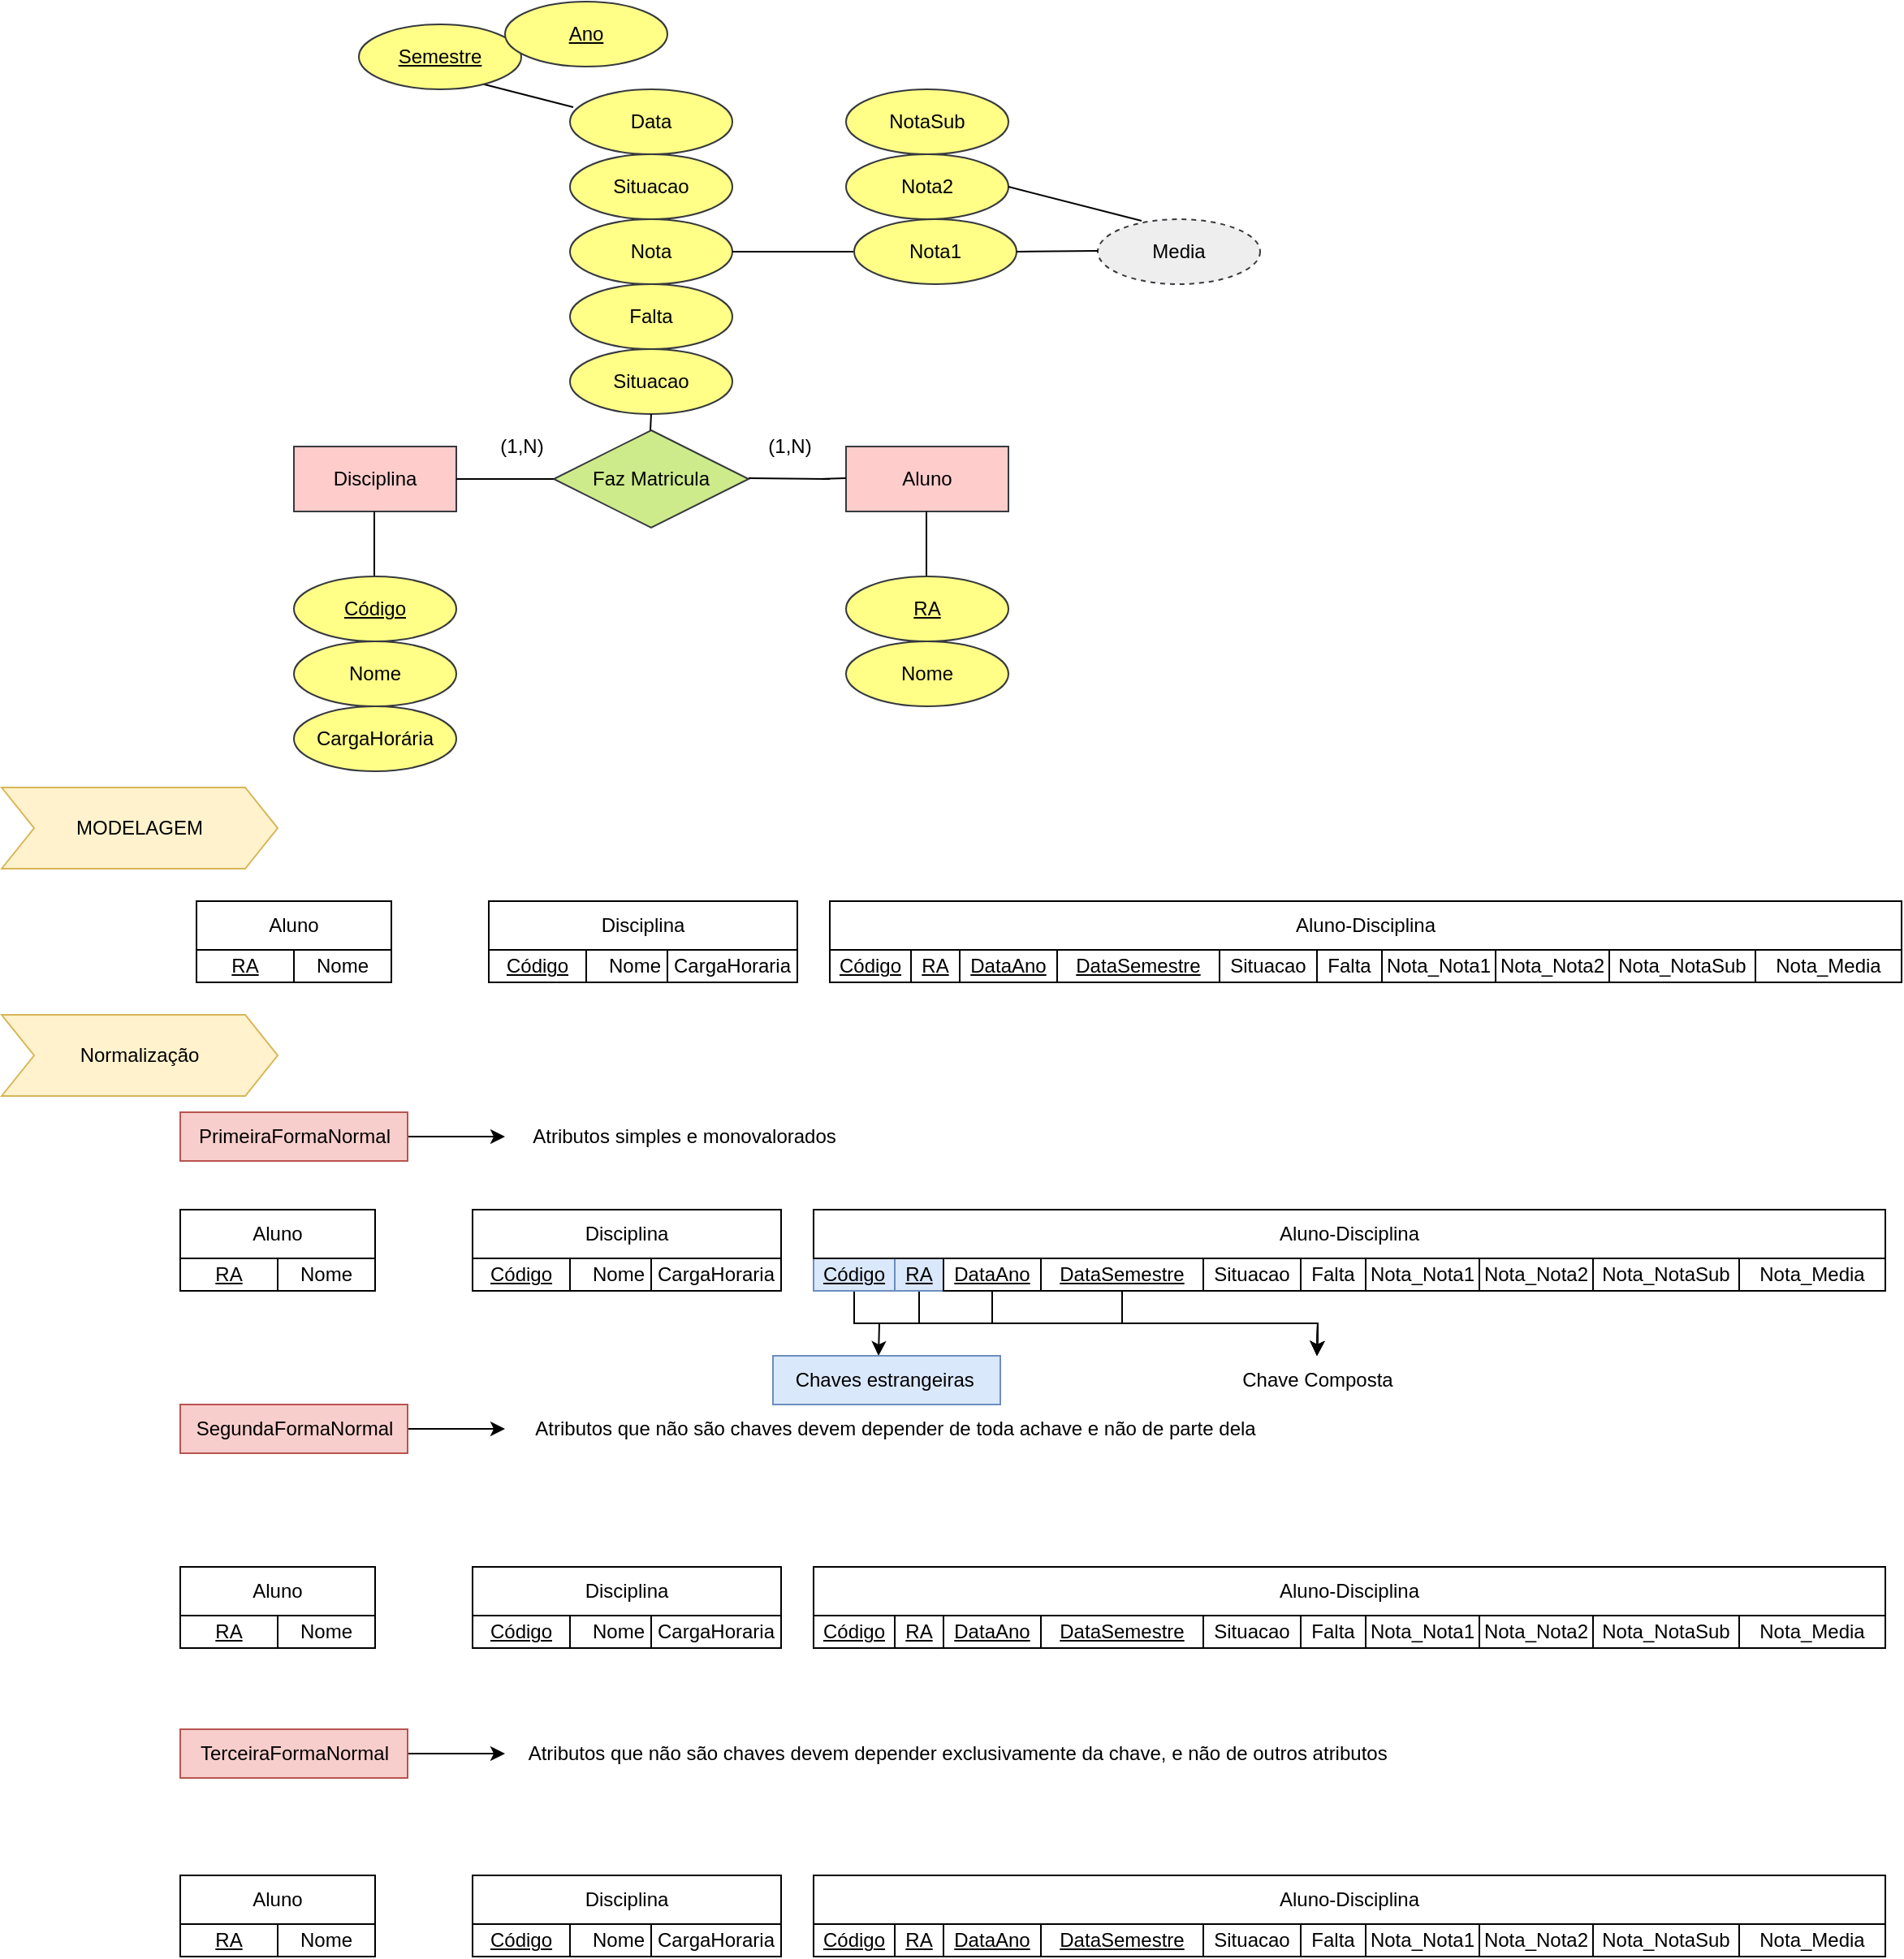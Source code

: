 <mxfile version="20.2.3" type="device"><diagram id="MY3SdygIBj5ex5s7WHSf" name="Página-1"><mxGraphModel dx="868" dy="1711" grid="1" gridSize="10" guides="1" tooltips="1" connect="1" arrows="1" fold="1" page="1" pageScale="1" pageWidth="827" pageHeight="1169" math="0" shadow="0"><root><mxCell id="0"/><mxCell id="1" parent="0"/><mxCell id="welhRELQSQNeEssSq6Un-1" value="Aluno" style="whiteSpace=wrap;html=1;align=center;fillColor=#ffcccc;strokeColor=#36393d;" parent="1" vertex="1"><mxGeometry x="530" y="-350" width="100" height="40" as="geometry"/></mxCell><mxCell id="welhRELQSQNeEssSq6Un-2" value="Nome" style="ellipse;whiteSpace=wrap;html=1;align=center;fillColor=#ffff88;strokeColor=#36393d;" parent="1" vertex="1"><mxGeometry x="530" y="-230" width="100" height="40" as="geometry"/></mxCell><mxCell id="welhRELQSQNeEssSq6Un-3" value="Disciplina" style="whiteSpace=wrap;html=1;align=center;fillColor=#ffcccc;strokeColor=#36393d;" parent="1" vertex="1"><mxGeometry x="190" y="-350" width="100" height="40" as="geometry"/></mxCell><mxCell id="welhRELQSQNeEssSq6Un-4" value="Faz Matricula" style="shape=rhombus;perimeter=rhombusPerimeter;whiteSpace=wrap;html=1;align=center;fillColor=#cdeb8b;strokeColor=#36393d;" parent="1" vertex="1"><mxGeometry x="350" y="-360" width="120" height="60" as="geometry"/></mxCell><mxCell id="welhRELQSQNeEssSq6Un-6" value="" style="endArrow=none;html=1;rounded=0;entryX=0;entryY=0.5;entryDx=0;entryDy=0;exitX=1;exitY=0.5;exitDx=0;exitDy=0;exitPerimeter=0;startArrow=none;" parent="1" target="welhRELQSQNeEssSq6Un-4" edge="1"><mxGeometry relative="1" as="geometry"><mxPoint x="340" y="-330" as="sourcePoint"/><mxPoint x="430" y="-340.5" as="targetPoint"/></mxGeometry></mxCell><mxCell id="welhRELQSQNeEssSq6Un-8" value="" style="endArrow=none;html=1;rounded=0;entryX=0;entryY=0.5;entryDx=0;entryDy=0;exitX=1;exitY=0.5;exitDx=0;exitDy=0;exitPerimeter=0;startArrow=none;" parent="1" edge="1"><mxGeometry relative="1" as="geometry"><mxPoint x="515" y="-330" as="sourcePoint"/><mxPoint x="530" y="-330.5" as="targetPoint"/></mxGeometry></mxCell><mxCell id="welhRELQSQNeEssSq6Un-10" value="" style="endArrow=none;html=1;rounded=0;exitX=1;exitY=0.5;exitDx=0;exitDy=0;exitPerimeter=0;" parent="1" edge="1"><mxGeometry relative="1" as="geometry"><mxPoint x="579.5" y="-310" as="sourcePoint"/><mxPoint x="579.5" y="-270" as="targetPoint"/></mxGeometry></mxCell><mxCell id="welhRELQSQNeEssSq6Un-11" value="&lt;u&gt;RA&lt;/u&gt;" style="ellipse;whiteSpace=wrap;html=1;align=center;fillColor=#ffff88;strokeColor=#36393d;" parent="1" vertex="1"><mxGeometry x="530" y="-270" width="100" height="40" as="geometry"/></mxCell><mxCell id="welhRELQSQNeEssSq6Un-14" value="Nota" style="ellipse;whiteSpace=wrap;html=1;align=center;fillColor=#ffff88;strokeColor=#36393d;" parent="1" vertex="1"><mxGeometry x="360" y="-490" width="100" height="40" as="geometry"/></mxCell><mxCell id="welhRELQSQNeEssSq6Un-15" value="" style="endArrow=none;html=1;rounded=0;exitX=1;exitY=0.5;exitDx=0;exitDy=0;exitPerimeter=0;" parent="1" edge="1"><mxGeometry relative="1" as="geometry"><mxPoint x="239.5" y="-310" as="sourcePoint"/><mxPoint x="239.5" y="-270" as="targetPoint"/></mxGeometry></mxCell><mxCell id="welhRELQSQNeEssSq6Un-17" value="&lt;u&gt;Código&lt;/u&gt;" style="ellipse;whiteSpace=wrap;html=1;align=center;fillColor=#ffff88;strokeColor=#36393d;" parent="1" vertex="1"><mxGeometry x="190" y="-270" width="100" height="40" as="geometry"/></mxCell><mxCell id="welhRELQSQNeEssSq6Un-20" value="CargaHorária" style="ellipse;whiteSpace=wrap;html=1;align=center;fillColor=#ffff88;strokeColor=#36393d;" parent="1" vertex="1"><mxGeometry x="190" y="-190" width="100" height="40" as="geometry"/></mxCell><mxCell id="welhRELQSQNeEssSq6Un-21" value="Nome" style="ellipse;whiteSpace=wrap;html=1;align=center;fillColor=#ffff88;strokeColor=#36393d;" parent="1" vertex="1"><mxGeometry x="190" y="-230" width="100" height="40" as="geometry"/></mxCell><mxCell id="welhRELQSQNeEssSq6Un-26" value="" style="endArrow=none;html=1;rounded=0;" parent="1" edge="1"><mxGeometry relative="1" as="geometry"><mxPoint x="460" y="-470" as="sourcePoint"/><mxPoint x="545" y="-470" as="targetPoint"/></mxGeometry></mxCell><mxCell id="welhRELQSQNeEssSq6Un-27" value="Nota1" style="ellipse;whiteSpace=wrap;html=1;align=center;fillColor=#ffff88;strokeColor=#36393d;" parent="1" vertex="1"><mxGeometry x="535" y="-490" width="100" height="40" as="geometry"/></mxCell><mxCell id="welhRELQSQNeEssSq6Un-28" value="Nota2" style="ellipse;whiteSpace=wrap;html=1;align=center;fillColor=#ffff88;strokeColor=#36393d;" parent="1" vertex="1"><mxGeometry x="530" y="-530" width="100" height="40" as="geometry"/></mxCell><mxCell id="welhRELQSQNeEssSq6Un-29" value="Media" style="ellipse;whiteSpace=wrap;html=1;align=center;dashed=1;fillColor=#eeeeee;strokeColor=#36393d;" parent="1" vertex="1"><mxGeometry x="685" y="-490" width="100" height="40" as="geometry"/></mxCell><mxCell id="welhRELQSQNeEssSq6Un-52" value="" style="endArrow=none;html=1;rounded=0;exitX=1;exitY=0.5;exitDx=0;exitDy=0;exitPerimeter=0;" parent="1" source="welhRELQSQNeEssSq6Un-3" edge="1"><mxGeometry relative="1" as="geometry"><mxPoint x="290" y="-330" as="sourcePoint"/><mxPoint x="340" y="-330" as="targetPoint"/></mxGeometry></mxCell><mxCell id="welhRELQSQNeEssSq6Un-53" value="" style="endArrow=none;html=1;rounded=0;exitX=1;exitY=0.5;exitDx=0;exitDy=0;exitPerimeter=0;" parent="1" edge="1"><mxGeometry relative="1" as="geometry"><mxPoint x="470" y="-330.5" as="sourcePoint"/><mxPoint x="520" y="-330" as="targetPoint"/></mxGeometry></mxCell><mxCell id="welhRELQSQNeEssSq6Un-54" value="NotaSub" style="ellipse;whiteSpace=wrap;html=1;align=center;fillColor=#ffff88;strokeColor=#36393d;" parent="1" vertex="1"><mxGeometry x="530" y="-570" width="100" height="40" as="geometry"/></mxCell><mxCell id="welhRELQSQNeEssSq6Un-95" value="(1,N)" style="text;html=1;align=center;verticalAlign=middle;resizable=0;points=[];autosize=1;strokeColor=none;fillColor=none;" parent="1" vertex="1"><mxGeometry x="305" y="-365" width="50" height="30" as="geometry"/></mxCell><mxCell id="welhRELQSQNeEssSq6Un-96" value="(1,N)" style="text;html=1;align=center;verticalAlign=middle;resizable=0;points=[];autosize=1;strokeColor=none;fillColor=none;" parent="1" vertex="1"><mxGeometry x="470" y="-365" width="50" height="30" as="geometry"/></mxCell><mxCell id="welhRELQSQNeEssSq6Un-42" value="Falta" style="ellipse;whiteSpace=wrap;html=1;align=center;fillColor=#ffff88;strokeColor=#36393d;" parent="1" vertex="1"><mxGeometry x="360" y="-450" width="100" height="40" as="geometry"/></mxCell><mxCell id="welhRELQSQNeEssSq6Un-97" value="" style="endArrow=none;html=1;rounded=0;" parent="1" target="welhRELQSQNeEssSq6Un-42" edge="1"><mxGeometry relative="1" as="geometry"><mxPoint x="409.5" y="-410" as="sourcePoint"/><mxPoint x="410" y="-370" as="targetPoint"/></mxGeometry></mxCell><mxCell id="welhRELQSQNeEssSq6Un-98" value="Situacao" style="ellipse;whiteSpace=wrap;html=1;align=center;fillColor=#ffff88;strokeColor=#36393d;" parent="1" vertex="1"><mxGeometry x="360" y="-410" width="100" height="40" as="geometry"/></mxCell><mxCell id="welhRELQSQNeEssSq6Un-99" value="" style="endArrow=none;html=1;rounded=0;" parent="1" edge="1"><mxGeometry relative="1" as="geometry"><mxPoint x="635" y="-470" as="sourcePoint"/><mxPoint x="685" y="-470.5" as="targetPoint"/></mxGeometry></mxCell><mxCell id="welhRELQSQNeEssSq6Un-101" value="" style="endArrow=none;html=1;rounded=0;exitX=1;exitY=0.5;exitDx=0;exitDy=0;entryX=0.27;entryY=0.025;entryDx=0;entryDy=0;entryPerimeter=0;" parent="1" source="welhRELQSQNeEssSq6Un-28" target="welhRELQSQNeEssSq6Un-29" edge="1"><mxGeometry relative="1" as="geometry"><mxPoint x="820" y="-130" as="sourcePoint"/><mxPoint x="870" y="-130.5" as="targetPoint"/></mxGeometry></mxCell><mxCell id="welhRELQSQNeEssSq6Un-131" value="" style="endArrow=none;html=1;rounded=0;exitX=0.5;exitY=1;exitDx=0;exitDy=0;" parent="1" source="welhRELQSQNeEssSq6Un-98" edge="1"><mxGeometry relative="1" as="geometry"><mxPoint x="409.5" y="-400" as="sourcePoint"/><mxPoint x="409.5" y="-360" as="targetPoint"/></mxGeometry></mxCell><mxCell id="welhRELQSQNeEssSq6Un-144" value="Aluno" style="whiteSpace=wrap;html=1;" parent="1" vertex="1"><mxGeometry x="130" y="-70" width="120" height="30" as="geometry"/></mxCell><mxCell id="welhRELQSQNeEssSq6Un-145" value="&lt;u&gt;RA&lt;/u&gt;" style="whiteSpace=wrap;html=1;" parent="1" vertex="1"><mxGeometry x="130" y="-40" width="60" height="20" as="geometry"/></mxCell><mxCell id="welhRELQSQNeEssSq6Un-146" value="Nome" style="whiteSpace=wrap;html=1;" parent="1" vertex="1"><mxGeometry x="190" y="-40" width="60" height="20" as="geometry"/></mxCell><mxCell id="welhRELQSQNeEssSq6Un-147" value="Disciplina" style="whiteSpace=wrap;html=1;" parent="1" vertex="1"><mxGeometry x="310" y="-70" width="190" height="30" as="geometry"/></mxCell><mxCell id="welhRELQSQNeEssSq6Un-148" value="&lt;u&gt;Código&lt;/u&gt;" style="whiteSpace=wrap;html=1;" parent="1" vertex="1"><mxGeometry x="310" y="-40" width="60" height="20" as="geometry"/></mxCell><mxCell id="welhRELQSQNeEssSq6Un-149" value="Nome" style="whiteSpace=wrap;html=1;" parent="1" vertex="1"><mxGeometry x="370" y="-40" width="60" height="20" as="geometry"/></mxCell><mxCell id="welhRELQSQNeEssSq6Un-151" value="CargaHoraria" style="whiteSpace=wrap;html=1;" parent="1" vertex="1"><mxGeometry x="420" y="-40" width="80" height="20" as="geometry"/></mxCell><mxCell id="welhRELQSQNeEssSq6Un-152" value="&lt;u&gt;Código&lt;/u&gt;" style="whiteSpace=wrap;html=1;" parent="1" vertex="1"><mxGeometry x="520" y="-40" width="50" height="20" as="geometry"/></mxCell><mxCell id="welhRELQSQNeEssSq6Un-153" value="&lt;u&gt;RA&lt;/u&gt;" style="whiteSpace=wrap;html=1;" parent="1" vertex="1"><mxGeometry x="570" y="-40" width="30" height="20" as="geometry"/></mxCell><mxCell id="welhRELQSQNeEssSq6Un-154" value="&lt;u&gt;DataAno&lt;/u&gt;" style="whiteSpace=wrap;html=1;" parent="1" vertex="1"><mxGeometry x="600" y="-40" width="60" height="20" as="geometry"/></mxCell><mxCell id="welhRELQSQNeEssSq6Un-155" value="Falta" style="whiteSpace=wrap;html=1;" parent="1" vertex="1"><mxGeometry x="820" y="-40" width="40" height="20" as="geometry"/></mxCell><mxCell id="welhRELQSQNeEssSq6Un-157" value="Situacao" style="whiteSpace=wrap;html=1;" parent="1" vertex="1"><mxGeometry x="760" y="-40" width="60" height="20" as="geometry"/></mxCell><mxCell id="welhRELQSQNeEssSq6Un-159" value="Aluno-Disciplina" style="whiteSpace=wrap;html=1;" parent="1" vertex="1"><mxGeometry x="520" y="-70" width="660" height="30" as="geometry"/></mxCell><mxCell id="4h064dAo2M6Eaf0Wkksi-1" value="Situacao" style="ellipse;whiteSpace=wrap;html=1;align=center;fillColor=#ffff88;strokeColor=#36393d;" parent="1" vertex="1"><mxGeometry x="360" y="-530" width="100" height="40" as="geometry"/></mxCell><mxCell id="4h064dAo2M6Eaf0Wkksi-2" value="Data" style="ellipse;whiteSpace=wrap;html=1;align=center;fillColor=#ffff88;strokeColor=#36393d;" parent="1" vertex="1"><mxGeometry x="360" y="-570" width="100" height="40" as="geometry"/></mxCell><mxCell id="4h064dAo2M6Eaf0Wkksi-3" value="" style="endArrow=none;html=1;rounded=0;exitX=1;exitY=0.5;exitDx=0;exitDy=0;entryX=0.27;entryY=0.025;entryDx=0;entryDy=0;entryPerimeter=0;" parent="1" edge="1"><mxGeometry relative="1" as="geometry"><mxPoint x="280" y="-580" as="sourcePoint"/><mxPoint x="362" y="-559" as="targetPoint"/></mxGeometry></mxCell><mxCell id="4h064dAo2M6Eaf0Wkksi-4" value="&lt;u&gt;Semestre&lt;/u&gt;" style="ellipse;whiteSpace=wrap;html=1;align=center;fillColor=#ffff88;strokeColor=#36393d;" parent="1" vertex="1"><mxGeometry x="230" y="-610" width="100" height="40" as="geometry"/></mxCell><mxCell id="4h064dAo2M6Eaf0Wkksi-5" value="&lt;u&gt;Ano&lt;/u&gt;" style="ellipse;whiteSpace=wrap;html=1;align=center;fillColor=#ffff88;strokeColor=#36393d;" parent="1" vertex="1"><mxGeometry x="320" y="-624" width="100" height="40" as="geometry"/></mxCell><mxCell id="4h064dAo2M6Eaf0Wkksi-6" value="&lt;u&gt;DataSemestre&lt;/u&gt;" style="whiteSpace=wrap;html=1;" parent="1" vertex="1"><mxGeometry x="660" y="-40" width="100" height="20" as="geometry"/></mxCell><mxCell id="4h064dAo2M6Eaf0Wkksi-9" value="Nota_Nota1" style="whiteSpace=wrap;html=1;" parent="1" vertex="1"><mxGeometry x="860" y="-40" width="70" height="20" as="geometry"/></mxCell><mxCell id="4h064dAo2M6Eaf0Wkksi-10" value="Nota_Nota2" style="whiteSpace=wrap;html=1;" parent="1" vertex="1"><mxGeometry x="930" y="-40" width="70" height="20" as="geometry"/></mxCell><mxCell id="4h064dAo2M6Eaf0Wkksi-11" value="Nota_NotaSub" style="whiteSpace=wrap;html=1;" parent="1" vertex="1"><mxGeometry x="1000" y="-40" width="90" height="20" as="geometry"/></mxCell><mxCell id="4h064dAo2M6Eaf0Wkksi-12" value="Nota_Media" style="whiteSpace=wrap;html=1;" parent="1" vertex="1"><mxGeometry x="1090" y="-40" width="90" height="20" as="geometry"/></mxCell><mxCell id="4h064dAo2M6Eaf0Wkksi-14" value="MODELAGEM" style="shape=step;perimeter=stepPerimeter;whiteSpace=wrap;html=1;fixedSize=1;fillColor=#fff2cc;strokeColor=#d6b656;" parent="1" vertex="1"><mxGeometry x="10" y="-140" width="170" height="50" as="geometry"/></mxCell><mxCell id="4h064dAo2M6Eaf0Wkksi-16" value="Normalização" style="shape=step;perimeter=stepPerimeter;whiteSpace=wrap;html=1;fixedSize=1;fillColor=#fff2cc;strokeColor=#d6b656;" parent="1" vertex="1"><mxGeometry x="10" width="170" height="50" as="geometry"/></mxCell><mxCell id="j6pvevJv-Deq3NM5rLGk-2" style="edgeStyle=orthogonalEdgeStyle;rounded=0;orthogonalLoop=1;jettySize=auto;html=1;" parent="1" source="j6pvevJv-Deq3NM5rLGk-1" edge="1"><mxGeometry relative="1" as="geometry"><mxPoint x="320" y="75" as="targetPoint"/></mxGeometry></mxCell><mxCell id="j6pvevJv-Deq3NM5rLGk-1" value="PrimeiraFormaNormal" style="text;html=1;align=center;verticalAlign=middle;resizable=0;points=[];autosize=1;strokeColor=#b85450;fillColor=#f8cecc;" parent="1" vertex="1"><mxGeometry x="120" y="60" width="140" height="30" as="geometry"/></mxCell><mxCell id="j6pvevJv-Deq3NM5rLGk-3" value="Atributos simples e monovalorados" style="text;html=1;align=center;verticalAlign=middle;resizable=0;points=[];autosize=1;strokeColor=none;fillColor=none;" parent="1" vertex="1"><mxGeometry x="325" y="60" width="210" height="30" as="geometry"/></mxCell><mxCell id="j6pvevJv-Deq3NM5rLGk-4" value="Aluno" style="whiteSpace=wrap;html=1;" parent="1" vertex="1"><mxGeometry x="120" y="120" width="120" height="30" as="geometry"/></mxCell><mxCell id="j6pvevJv-Deq3NM5rLGk-5" value="&lt;u&gt;RA&lt;/u&gt;" style="whiteSpace=wrap;html=1;" parent="1" vertex="1"><mxGeometry x="120" y="150" width="60" height="20" as="geometry"/></mxCell><mxCell id="j6pvevJv-Deq3NM5rLGk-6" value="Nome" style="whiteSpace=wrap;html=1;" parent="1" vertex="1"><mxGeometry x="180" y="150" width="60" height="20" as="geometry"/></mxCell><mxCell id="j6pvevJv-Deq3NM5rLGk-7" value="Disciplina" style="whiteSpace=wrap;html=1;" parent="1" vertex="1"><mxGeometry x="300" y="120" width="190" height="30" as="geometry"/></mxCell><mxCell id="j6pvevJv-Deq3NM5rLGk-8" value="&lt;u&gt;Código&lt;/u&gt;" style="whiteSpace=wrap;html=1;" parent="1" vertex="1"><mxGeometry x="300" y="150" width="60" height="20" as="geometry"/></mxCell><mxCell id="j6pvevJv-Deq3NM5rLGk-9" value="Nome" style="whiteSpace=wrap;html=1;" parent="1" vertex="1"><mxGeometry x="360" y="150" width="60" height="20" as="geometry"/></mxCell><mxCell id="j6pvevJv-Deq3NM5rLGk-10" value="CargaHoraria" style="whiteSpace=wrap;html=1;" parent="1" vertex="1"><mxGeometry x="410" y="150" width="80" height="20" as="geometry"/></mxCell><mxCell id="j6pvevJv-Deq3NM5rLGk-25" style="edgeStyle=orthogonalEdgeStyle;rounded=0;orthogonalLoop=1;jettySize=auto;html=1;exitX=0.5;exitY=1;exitDx=0;exitDy=0;" parent="1" source="j6pvevJv-Deq3NM5rLGk-11" edge="1"><mxGeometry relative="1" as="geometry"><mxPoint x="820" y="210" as="targetPoint"/></mxGeometry></mxCell><mxCell id="j6pvevJv-Deq3NM5rLGk-30" style="edgeStyle=orthogonalEdgeStyle;rounded=0;orthogonalLoop=1;jettySize=auto;html=1;exitX=0.5;exitY=1;exitDx=0;exitDy=0;" parent="1" source="j6pvevJv-Deq3NM5rLGk-11" edge="1"><mxGeometry relative="1" as="geometry"><mxPoint x="550" y="210" as="targetPoint"/></mxGeometry></mxCell><mxCell id="j6pvevJv-Deq3NM5rLGk-11" value="&lt;u&gt;Código&lt;/u&gt;" style="whiteSpace=wrap;html=1;fillColor=#dae8fc;strokeColor=#6c8ebf;" parent="1" vertex="1"><mxGeometry x="510" y="150" width="50" height="20" as="geometry"/></mxCell><mxCell id="j6pvevJv-Deq3NM5rLGk-26" style="edgeStyle=orthogonalEdgeStyle;rounded=0;orthogonalLoop=1;jettySize=auto;html=1;exitX=0.5;exitY=1;exitDx=0;exitDy=0;" parent="1" source="j6pvevJv-Deq3NM5rLGk-12" edge="1"><mxGeometry relative="1" as="geometry"><mxPoint x="820" y="210" as="targetPoint"/></mxGeometry></mxCell><mxCell id="j6pvevJv-Deq3NM5rLGk-12" value="&lt;u&gt;RA&lt;/u&gt;" style="whiteSpace=wrap;html=1;fillColor=#dae8fc;strokeColor=#6c8ebf;" parent="1" vertex="1"><mxGeometry x="560" y="150" width="30" height="20" as="geometry"/></mxCell><mxCell id="j6pvevJv-Deq3NM5rLGk-27" style="edgeStyle=orthogonalEdgeStyle;rounded=0;orthogonalLoop=1;jettySize=auto;html=1;exitX=0.5;exitY=1;exitDx=0;exitDy=0;" parent="1" source="j6pvevJv-Deq3NM5rLGk-13" edge="1"><mxGeometry relative="1" as="geometry"><mxPoint x="820" y="210" as="targetPoint"/></mxGeometry></mxCell><mxCell id="j6pvevJv-Deq3NM5rLGk-13" value="&lt;u&gt;DataAno&lt;/u&gt;" style="whiteSpace=wrap;html=1;" parent="1" vertex="1"><mxGeometry x="590" y="150" width="60" height="20" as="geometry"/></mxCell><mxCell id="j6pvevJv-Deq3NM5rLGk-14" value="Falta" style="whiteSpace=wrap;html=1;" parent="1" vertex="1"><mxGeometry x="810" y="150" width="40" height="20" as="geometry"/></mxCell><mxCell id="j6pvevJv-Deq3NM5rLGk-15" value="Situacao" style="whiteSpace=wrap;html=1;" parent="1" vertex="1"><mxGeometry x="750" y="150" width="60" height="20" as="geometry"/></mxCell><mxCell id="j6pvevJv-Deq3NM5rLGk-16" value="Aluno-Disciplina" style="whiteSpace=wrap;html=1;" parent="1" vertex="1"><mxGeometry x="510" y="120" width="660" height="30" as="geometry"/></mxCell><mxCell id="j6pvevJv-Deq3NM5rLGk-28" style="edgeStyle=orthogonalEdgeStyle;rounded=0;orthogonalLoop=1;jettySize=auto;html=1;exitX=0.5;exitY=1;exitDx=0;exitDy=0;" parent="1" source="j6pvevJv-Deq3NM5rLGk-17" edge="1"><mxGeometry relative="1" as="geometry"><mxPoint x="820" y="210" as="targetPoint"/></mxGeometry></mxCell><mxCell id="j6pvevJv-Deq3NM5rLGk-17" value="&lt;u&gt;DataSemestre&lt;/u&gt;" style="whiteSpace=wrap;html=1;" parent="1" vertex="1"><mxGeometry x="650" y="150" width="100" height="20" as="geometry"/></mxCell><mxCell id="j6pvevJv-Deq3NM5rLGk-18" value="Nota_Nota1" style="whiteSpace=wrap;html=1;" parent="1" vertex="1"><mxGeometry x="850" y="150" width="70" height="20" as="geometry"/></mxCell><mxCell id="j6pvevJv-Deq3NM5rLGk-19" value="Nota_Nota2" style="whiteSpace=wrap;html=1;" parent="1" vertex="1"><mxGeometry x="920" y="150" width="70" height="20" as="geometry"/></mxCell><mxCell id="j6pvevJv-Deq3NM5rLGk-20" value="Nota_NotaSub" style="whiteSpace=wrap;html=1;" parent="1" vertex="1"><mxGeometry x="990" y="150" width="90" height="20" as="geometry"/></mxCell><mxCell id="j6pvevJv-Deq3NM5rLGk-21" value="Nota_Media" style="whiteSpace=wrap;html=1;" parent="1" vertex="1"><mxGeometry x="1080" y="150" width="90" height="20" as="geometry"/></mxCell><mxCell id="j6pvevJv-Deq3NM5rLGk-22" style="edgeStyle=orthogonalEdgeStyle;rounded=0;orthogonalLoop=1;jettySize=auto;html=1;" parent="1" source="j6pvevJv-Deq3NM5rLGk-23" edge="1"><mxGeometry relative="1" as="geometry"><mxPoint x="320" y="255" as="targetPoint"/></mxGeometry></mxCell><mxCell id="j6pvevJv-Deq3NM5rLGk-23" value="SegundaFormaNormal" style="text;html=1;align=center;verticalAlign=middle;resizable=0;points=[];autosize=1;strokeColor=#b85450;fillColor=#f8cecc;" parent="1" vertex="1"><mxGeometry x="120" y="240" width="140" height="30" as="geometry"/></mxCell><mxCell id="j6pvevJv-Deq3NM5rLGk-24" value="Atributos que não são chaves devem depender de toda achave e não de parte dela" style="text;html=1;align=center;verticalAlign=middle;resizable=0;points=[];autosize=1;strokeColor=none;fillColor=none;" parent="1" vertex="1"><mxGeometry x="325" y="240" width="470" height="30" as="geometry"/></mxCell><mxCell id="j6pvevJv-Deq3NM5rLGk-29" value="Chave Composta" style="text;html=1;align=center;verticalAlign=middle;resizable=0;points=[];autosize=1;strokeColor=none;fillColor=none;" parent="1" vertex="1"><mxGeometry x="760" y="210" width="120" height="30" as="geometry"/></mxCell><mxCell id="j6pvevJv-Deq3NM5rLGk-31" value="Chaves estrangeiras&amp;nbsp;" style="text;html=1;align=center;verticalAlign=middle;resizable=0;points=[];autosize=1;strokeColor=#6c8ebf;fillColor=#dae8fc;" parent="1" vertex="1"><mxGeometry x="485" y="210" width="140" height="30" as="geometry"/></mxCell><mxCell id="j6pvevJv-Deq3NM5rLGk-34" style="edgeStyle=orthogonalEdgeStyle;rounded=0;orthogonalLoop=1;jettySize=auto;html=1;" parent="1" source="j6pvevJv-Deq3NM5rLGk-35" edge="1"><mxGeometry relative="1" as="geometry"><mxPoint x="320" y="455" as="targetPoint"/></mxGeometry></mxCell><mxCell id="j6pvevJv-Deq3NM5rLGk-35" value="TerceiraFormaNormal" style="text;html=1;align=center;verticalAlign=middle;resizable=0;points=[];autosize=1;strokeColor=#b85450;fillColor=#f8cecc;" parent="1" vertex="1"><mxGeometry x="120" y="440" width="140" height="30" as="geometry"/></mxCell><mxCell id="j6pvevJv-Deq3NM5rLGk-36" value="Atributos que não são chaves devem depender exclusivamente da chave, e não de outros atributos&amp;nbsp;" style="text;html=1;align=center;verticalAlign=middle;resizable=0;points=[];autosize=1;strokeColor=none;fillColor=none;" parent="1" vertex="1"><mxGeometry x="320" y="440" width="560" height="30" as="geometry"/></mxCell><mxCell id="j6pvevJv-Deq3NM5rLGk-37" value="Aluno" style="whiteSpace=wrap;html=1;" parent="1" vertex="1"><mxGeometry x="120" y="340" width="120" height="30" as="geometry"/></mxCell><mxCell id="j6pvevJv-Deq3NM5rLGk-38" value="&lt;u&gt;RA&lt;/u&gt;" style="whiteSpace=wrap;html=1;" parent="1" vertex="1"><mxGeometry x="120" y="370" width="60" height="20" as="geometry"/></mxCell><mxCell id="j6pvevJv-Deq3NM5rLGk-39" value="Nome" style="whiteSpace=wrap;html=1;" parent="1" vertex="1"><mxGeometry x="180" y="370" width="60" height="20" as="geometry"/></mxCell><mxCell id="j6pvevJv-Deq3NM5rLGk-40" value="Disciplina" style="whiteSpace=wrap;html=1;" parent="1" vertex="1"><mxGeometry x="300" y="340" width="190" height="30" as="geometry"/></mxCell><mxCell id="j6pvevJv-Deq3NM5rLGk-41" value="&lt;u&gt;Código&lt;/u&gt;" style="whiteSpace=wrap;html=1;" parent="1" vertex="1"><mxGeometry x="300" y="370" width="60" height="20" as="geometry"/></mxCell><mxCell id="j6pvevJv-Deq3NM5rLGk-42" value="Nome" style="whiteSpace=wrap;html=1;" parent="1" vertex="1"><mxGeometry x="360" y="370" width="60" height="20" as="geometry"/></mxCell><mxCell id="j6pvevJv-Deq3NM5rLGk-43" value="CargaHoraria" style="whiteSpace=wrap;html=1;" parent="1" vertex="1"><mxGeometry x="410" y="370" width="80" height="20" as="geometry"/></mxCell><mxCell id="j6pvevJv-Deq3NM5rLGk-44" value="&lt;u&gt;Código&lt;/u&gt;" style="whiteSpace=wrap;html=1;" parent="1" vertex="1"><mxGeometry x="510" y="370" width="50" height="20" as="geometry"/></mxCell><mxCell id="j6pvevJv-Deq3NM5rLGk-45" value="&lt;u&gt;RA&lt;/u&gt;" style="whiteSpace=wrap;html=1;" parent="1" vertex="1"><mxGeometry x="560" y="370" width="30" height="20" as="geometry"/></mxCell><mxCell id="j6pvevJv-Deq3NM5rLGk-46" value="&lt;u&gt;DataAno&lt;/u&gt;" style="whiteSpace=wrap;html=1;" parent="1" vertex="1"><mxGeometry x="590" y="370" width="60" height="20" as="geometry"/></mxCell><mxCell id="j6pvevJv-Deq3NM5rLGk-47" value="Falta" style="whiteSpace=wrap;html=1;" parent="1" vertex="1"><mxGeometry x="810" y="370" width="40" height="20" as="geometry"/></mxCell><mxCell id="j6pvevJv-Deq3NM5rLGk-48" value="Situacao" style="whiteSpace=wrap;html=1;" parent="1" vertex="1"><mxGeometry x="750" y="370" width="60" height="20" as="geometry"/></mxCell><mxCell id="j6pvevJv-Deq3NM5rLGk-49" value="Aluno-Disciplina" style="whiteSpace=wrap;html=1;" parent="1" vertex="1"><mxGeometry x="510" y="340" width="660" height="30" as="geometry"/></mxCell><mxCell id="j6pvevJv-Deq3NM5rLGk-50" value="&lt;u&gt;DataSemestre&lt;/u&gt;" style="whiteSpace=wrap;html=1;" parent="1" vertex="1"><mxGeometry x="650" y="370" width="100" height="20" as="geometry"/></mxCell><mxCell id="j6pvevJv-Deq3NM5rLGk-51" value="Nota_Nota1" style="whiteSpace=wrap;html=1;" parent="1" vertex="1"><mxGeometry x="850" y="370" width="70" height="20" as="geometry"/></mxCell><mxCell id="j6pvevJv-Deq3NM5rLGk-52" value="Nota_Nota2" style="whiteSpace=wrap;html=1;" parent="1" vertex="1"><mxGeometry x="920" y="370" width="70" height="20" as="geometry"/></mxCell><mxCell id="j6pvevJv-Deq3NM5rLGk-53" value="Nota_NotaSub" style="whiteSpace=wrap;html=1;" parent="1" vertex="1"><mxGeometry x="990" y="370" width="90" height="20" as="geometry"/></mxCell><mxCell id="j6pvevJv-Deq3NM5rLGk-54" value="Nota_Media" style="whiteSpace=wrap;html=1;" parent="1" vertex="1"><mxGeometry x="1080" y="370" width="90" height="20" as="geometry"/></mxCell><mxCell id="j6pvevJv-Deq3NM5rLGk-55" value="Aluno" style="whiteSpace=wrap;html=1;" parent="1" vertex="1"><mxGeometry x="120" y="530" width="120" height="30" as="geometry"/></mxCell><mxCell id="j6pvevJv-Deq3NM5rLGk-56" value="&lt;u&gt;RA&lt;/u&gt;" style="whiteSpace=wrap;html=1;" parent="1" vertex="1"><mxGeometry x="120" y="560" width="60" height="20" as="geometry"/></mxCell><mxCell id="j6pvevJv-Deq3NM5rLGk-57" value="Nome" style="whiteSpace=wrap;html=1;" parent="1" vertex="1"><mxGeometry x="180" y="560" width="60" height="20" as="geometry"/></mxCell><mxCell id="j6pvevJv-Deq3NM5rLGk-58" value="Disciplina" style="whiteSpace=wrap;html=1;" parent="1" vertex="1"><mxGeometry x="300" y="530" width="190" height="30" as="geometry"/></mxCell><mxCell id="j6pvevJv-Deq3NM5rLGk-59" value="&lt;u&gt;Código&lt;/u&gt;" style="whiteSpace=wrap;html=1;" parent="1" vertex="1"><mxGeometry x="300" y="560" width="60" height="20" as="geometry"/></mxCell><mxCell id="j6pvevJv-Deq3NM5rLGk-60" value="Nome" style="whiteSpace=wrap;html=1;" parent="1" vertex="1"><mxGeometry x="360" y="560" width="60" height="20" as="geometry"/></mxCell><mxCell id="j6pvevJv-Deq3NM5rLGk-61" value="CargaHoraria" style="whiteSpace=wrap;html=1;" parent="1" vertex="1"><mxGeometry x="410" y="560" width="80" height="20" as="geometry"/></mxCell><mxCell id="j6pvevJv-Deq3NM5rLGk-62" value="&lt;u&gt;Código&lt;/u&gt;" style="whiteSpace=wrap;html=1;" parent="1" vertex="1"><mxGeometry x="510" y="560" width="50" height="20" as="geometry"/></mxCell><mxCell id="j6pvevJv-Deq3NM5rLGk-63" value="&lt;u&gt;RA&lt;/u&gt;" style="whiteSpace=wrap;html=1;" parent="1" vertex="1"><mxGeometry x="560" y="560" width="30" height="20" as="geometry"/></mxCell><mxCell id="j6pvevJv-Deq3NM5rLGk-64" value="&lt;u&gt;DataAno&lt;/u&gt;" style="whiteSpace=wrap;html=1;" parent="1" vertex="1"><mxGeometry x="590" y="560" width="60" height="20" as="geometry"/></mxCell><mxCell id="j6pvevJv-Deq3NM5rLGk-65" value="Falta" style="whiteSpace=wrap;html=1;" parent="1" vertex="1"><mxGeometry x="810" y="560" width="40" height="20" as="geometry"/></mxCell><mxCell id="j6pvevJv-Deq3NM5rLGk-66" value="Situacao" style="whiteSpace=wrap;html=1;" parent="1" vertex="1"><mxGeometry x="750" y="560" width="60" height="20" as="geometry"/></mxCell><mxCell id="j6pvevJv-Deq3NM5rLGk-67" value="Aluno-Disciplina" style="whiteSpace=wrap;html=1;" parent="1" vertex="1"><mxGeometry x="510" y="530" width="660" height="30" as="geometry"/></mxCell><mxCell id="j6pvevJv-Deq3NM5rLGk-68" value="&lt;u&gt;DataSemestre&lt;/u&gt;" style="whiteSpace=wrap;html=1;" parent="1" vertex="1"><mxGeometry x="650" y="560" width="100" height="20" as="geometry"/></mxCell><mxCell id="j6pvevJv-Deq3NM5rLGk-69" value="Nota_Nota1" style="whiteSpace=wrap;html=1;" parent="1" vertex="1"><mxGeometry x="850" y="560" width="70" height="20" as="geometry"/></mxCell><mxCell id="j6pvevJv-Deq3NM5rLGk-70" value="Nota_Nota2" style="whiteSpace=wrap;html=1;" parent="1" vertex="1"><mxGeometry x="920" y="560" width="70" height="20" as="geometry"/></mxCell><mxCell id="j6pvevJv-Deq3NM5rLGk-71" value="Nota_NotaSub" style="whiteSpace=wrap;html=1;" parent="1" vertex="1"><mxGeometry x="990" y="560" width="90" height="20" as="geometry"/></mxCell><mxCell id="j6pvevJv-Deq3NM5rLGk-72" value="Nota_Media" style="whiteSpace=wrap;html=1;" parent="1" vertex="1"><mxGeometry x="1080" y="560" width="90" height="20" as="geometry"/></mxCell></root></mxGraphModel></diagram></mxfile>